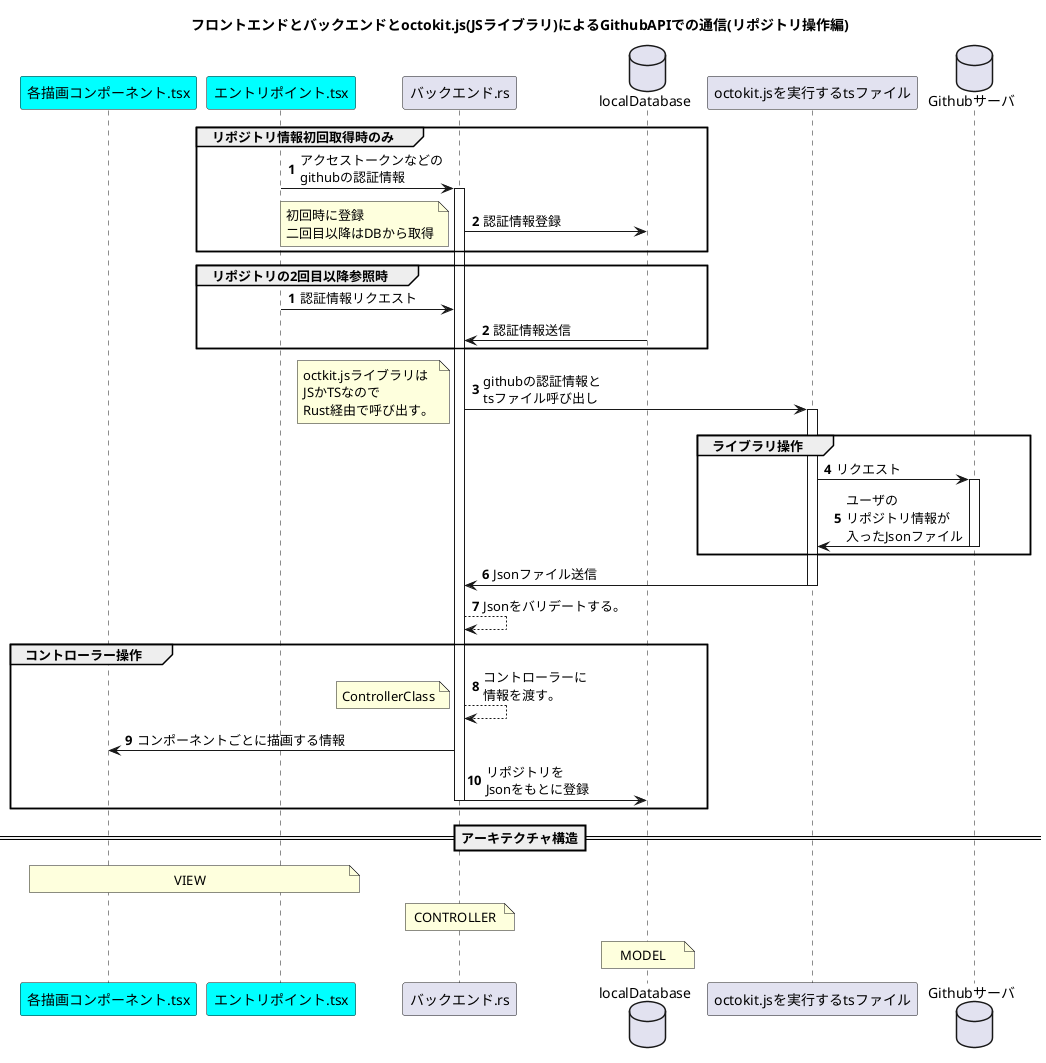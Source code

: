 'alt + D でプレビュー

@startuml
title フロントエンドとバックエンドとoctokit.js(JSライブラリ)によるGithubAPIでの通信(リポジトリ操作編)

participant 各描画コンポーネント.tsx #Aqua
participant エントリポイント.tsx #Aqua

participant バックエンド.rs
database localDatabase

participant octokit.jsを実行するtsファイル
database Githubサーバ

autonumber

group リポジトリ情報初回取得時のみ
    エントリポイント.tsx -> バックエンド.rs ++ : アクセストークンなどの\ngithubの認証情報
    バックエンド.rs -> localDatabase : 認証情報登録
    note left : 初回時に登録\n二回目以降はDBから取得
end

autonumber stop
autonumber

group リポジトリの2回目以降参照時
    エントリポイント.tsx -> バックエンド.rs : 認証情報リクエスト
    localDatabase -> バックエンド.rs : 認証情報送信
end

バックエンド.rs -> octokit.jsを実行するtsファイル ++ : githubの認証情報と\ntsファイル呼び出し
note left : octkit.jsライブラリは\nJSかTSなので\nRust経由で呼び出す。

 group ライブラリ操作
    octokit.jsを実行するtsファイル -> Githubサーバ ++ : リクエスト
    Githubサーバ -> octokit.jsを実行するtsファイル -- : ユーザの\nリポジトリ情報が\n入ったJsonファイル
    end

octokit.jsを実行するtsファイル -> バックエンド.rs -- : Jsonファイル送信

バックエンド.rs --> バックエンド.rs : Jsonをバリデートする。

group コントローラー操作
    バックエンド.rs --> バックエンド.rs : コントローラーに\n情報を渡す。
    note left : ControllerClass
    バックエンド.rs -> 各描画コンポーネント.tsx : コンポーネントごとに描画する情報
    バックエンド.rs -> localDatabase -- : リポジトリを\nJsonをもとに登録
end

==アーキテクチャ構造==

note over 各描画コンポーネント.tsx, エントリポイント.tsx : VIEW
note over バックエンド.rs, バックエンド.rs : CONTROLLER
note over localDatabase, localDatabase : MODEL

@enduml